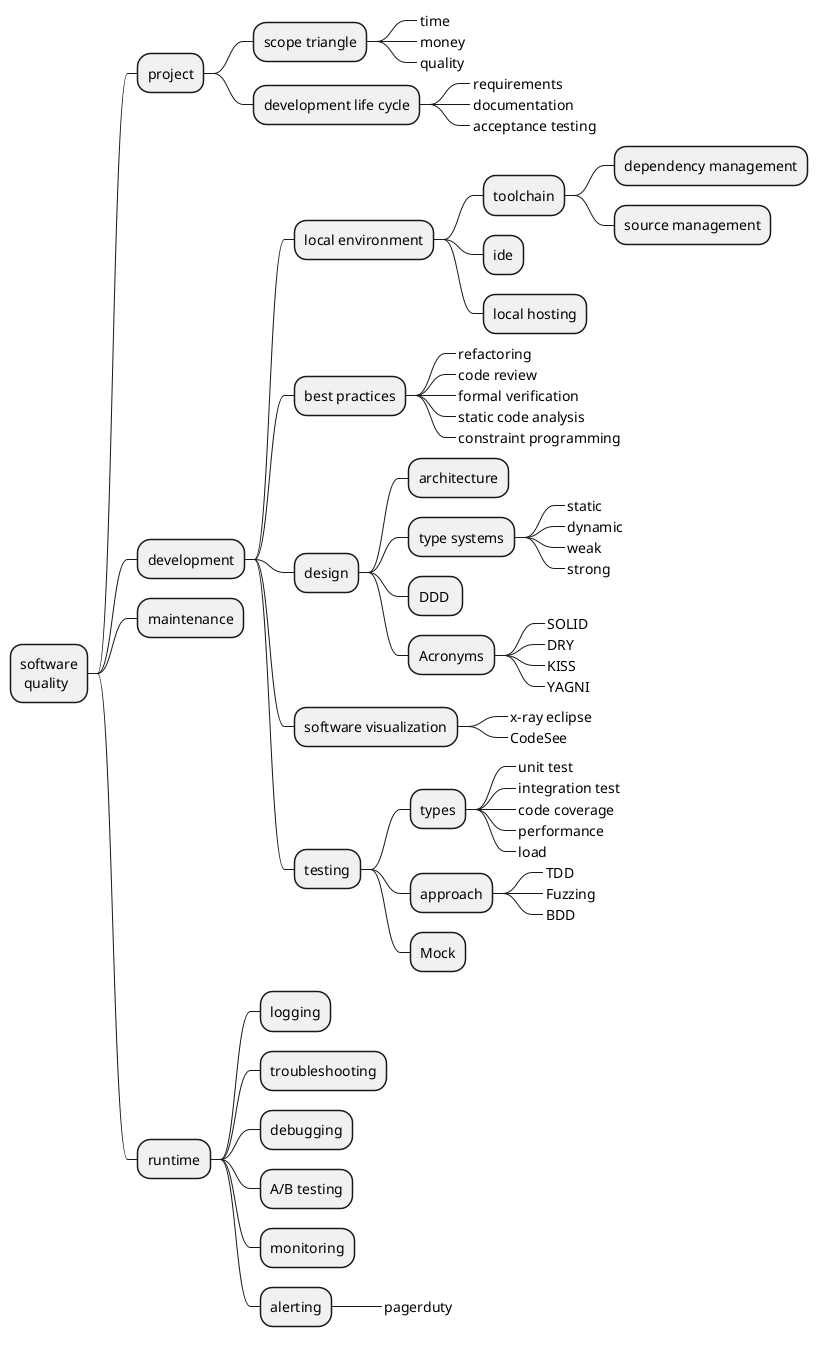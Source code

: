 @startmindmap
* software\n quality
 * project
  * scope triangle
   *_ time
   *_ money
   *_ quality
  * development life cycle
   *_ requirements
   *_ documentation
   *_ acceptance testing
 * development
  * local environment
   * toolchain
    * dependency management
    * source management
   * ide
   * local hosting
  * best practices
   *_ refactoring
   *_ code review
   *_ formal verification
   *_ static code analysis
   *_ constraint programming
  * design
   * architecture
   * type systems
    *_ static
    *_ dynamic
    *_ weak
    *_ strong
   * DDD 
   * Acronyms
    *_ SOLID
    *_ DRY
    *_ KISS
    *_ YAGNI
  * software visualization
   *_ x-ray eclipse
   *_ CodeSee
  * testing
   * types
    *_ unit test
    *_ integration test
    *_ code coverage
    *_ performance
    *_ load
   * approach
    *_ TDD
    *_ Fuzzing
    *_ BDD
   * Mock
 * maintenance
 * runtime
  * logging
  * troubleshooting
  * debugging
  * A/B testing
  * monitoring
  * alerting
   *_ pagerduty
@endmindmap
